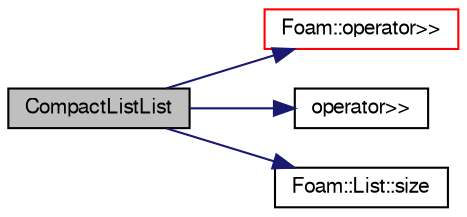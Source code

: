 digraph "CompactListList"
{
  bgcolor="transparent";
  edge [fontname="FreeSans",fontsize="10",labelfontname="FreeSans",labelfontsize="10"];
  node [fontname="FreeSans",fontsize="10",shape=record];
  rankdir="LR";
  Node25 [label="CompactListList",height=0.2,width=0.4,color="black", fillcolor="grey75", style="filled", fontcolor="black"];
  Node25 -> Node26 [color="midnightblue",fontsize="10",style="solid",fontname="FreeSans"];
  Node26 [label="Foam::operator\>\>",height=0.2,width=0.4,color="red",URL="$a21124.html#a44f398e0525f8d7f48cead029868d845"];
  Node25 -> Node78 [color="midnightblue",fontsize="10",style="solid",fontname="FreeSans"];
  Node78 [label="operator\>\>",height=0.2,width=0.4,color="black",URL="$a12539.html#aeb93aeb9c534efa7e76f731c6453da39"];
  Node25 -> Node79 [color="midnightblue",fontsize="10",style="solid",fontname="FreeSans"];
  Node79 [label="Foam::List::size",height=0.2,width=0.4,color="black",URL="$a25694.html#a8a5f6fa29bd4b500caf186f60245b384",tooltip="Override size to be inconsistent with allocated storage. "];
}
